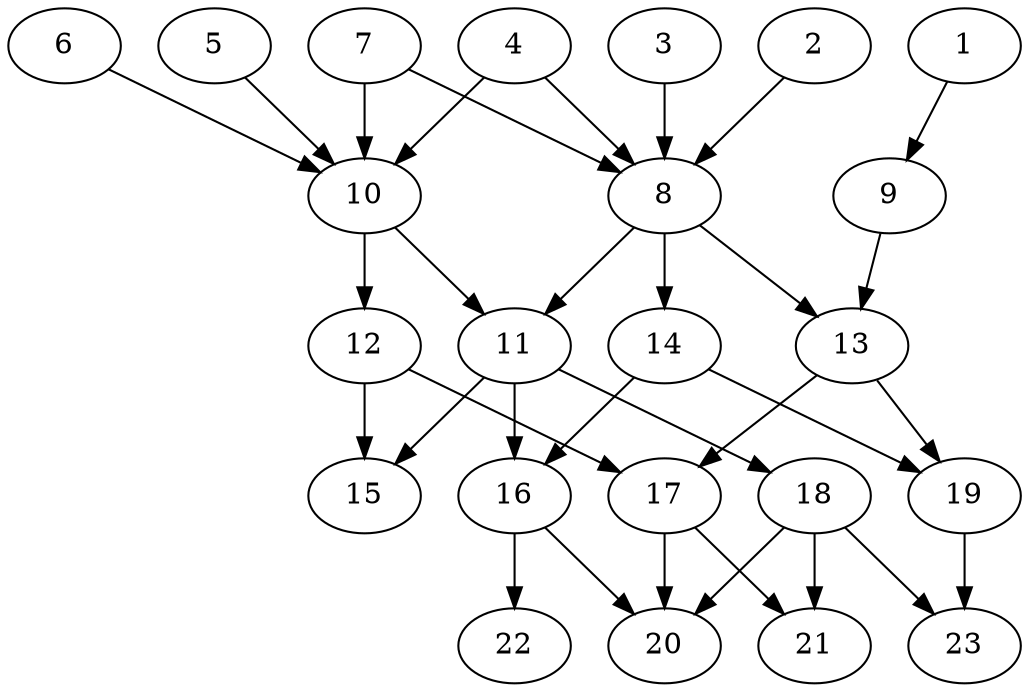 // DAG (tier=2-normal, mode=data, n=23, ccr=0.433, fat=0.531, density=0.567, regular=0.532, jump=0.180, mindata=2097152, maxdata=16777216)
// DAG automatically generated by daggen at Sun Aug 24 16:33:34 2025
// /home/ermia/Project/Environments/daggen/bin/daggen --dot --ccr 0.433 --fat 0.531 --regular 0.532 --density 0.567 --jump 0.180 --mindata 2097152 --maxdata 16777216 -n 23 
digraph G {
  1 [size="3028982370896942592", alpha="0.10", expect_size="1514491185448471296"]
  1 -> 9 [size ="1041957598003200"]
  2 [size="314769487712713965568", alpha="0.11", expect_size="157384743856356982784"]
  2 -> 8 [size ="370184648916992"]
  3 [size="2280419555749381799936", alpha="0.13", expect_size="1140209777874690899968"]
  3 -> 8 [size ="1386010407600128"]
  4 [size="70964243234556000", alpha="0.12", expect_size="35482121617278000"]
  4 -> 8 [size ="2119123744063488"]
  4 -> 10 [size ="2119123744063488"]
  5 [size="53931039215301456", alpha="0.09", expect_size="26965519607650728"]
  5 -> 10 [size ="964185269731328"]
  6 [size="28666796165698496", alpha="0.19", expect_size="14333398082849248"]
  6 -> 10 [size ="496843964284928"]
  7 [size="19919272872794812", alpha="0.13", expect_size="9959636436397406"]
  7 -> 8 [size ="907486332715008"]
  7 -> 10 [size ="907486332715008"]
  8 [size="44689600949851832", alpha="0.05", expect_size="22344800474925916"]
  8 -> 11 [size ="1055840207372288"]
  8 -> 13 [size ="1055840207372288"]
  8 -> 14 [size ="1055840207372288"]
  9 [size="1181184262306957099008", alpha="0.18", expect_size="590592131153478549504"]
  9 -> 13 [size ="893926382764032"]
  10 [size="407488698700005376000", alpha="0.02", expect_size="203744349350002688000"]
  10 -> 11 [size ="439710698700800"]
  10 -> 12 [size ="439710698700800"]
  11 [size="14571348501476632", alpha="0.11", expect_size="7285674250738316"]
  11 -> 15 [size ="850477017202688"]
  11 -> 16 [size ="850477017202688"]
  11 -> 18 [size ="850477017202688"]
  12 [size="2027272413024455680", alpha="0.04", expect_size="1013636206512227840"]
  12 -> 15 [size ="998480071884800"]
  12 -> 17 [size ="998480071884800"]
  13 [size="791925523956629504000", alpha="0.18", expect_size="395962761978314752000"]
  13 -> 17 [size ="684772347084800"]
  13 -> 19 [size ="684772347084800"]
  14 [size="686300747952874848256", alpha="0.01", expect_size="343150373976437424128"]
  14 -> 16 [size ="622443068653568"]
  14 -> 19 [size ="622443068653568"]
  15 [size="6844490921919057", alpha="0.15", expect_size="3422245460959528"]
  16 [size="29186964673653980", alpha="0.20", expect_size="14593482336826990"]
  16 -> 20 [size ="546578074959872"]
  16 -> 22 [size ="546578074959872"]
  17 [size="76966076220792897536", alpha="0.10", expect_size="38483038110396448768"]
  17 -> 20 [size ="144751437283328"]
  17 -> 21 [size ="144751437283328"]
  18 [size="247211536544207732736", alpha="0.17", expect_size="123605768272103866368"]
  18 -> 20 [size ="315115048009728"]
  18 -> 21 [size ="315115048009728"]
  18 -> 23 [size ="315115048009728"]
  19 [size="21052154480345184", alpha="0.02", expect_size="10526077240172592"]
  19 -> 23 [size ="697870453833728"]
  20 [size="75450918655542624", alpha="0.10", expect_size="37725459327771312"]
  21 [size="201219159926453952", alpha="0.10", expect_size="100609579963226976"]
  22 [size="39289938014009408", alpha="0.00", expect_size="19644969007004704"]
  23 [size="66282433109981040", alpha="0.10", expect_size="33141216554990520"]
}